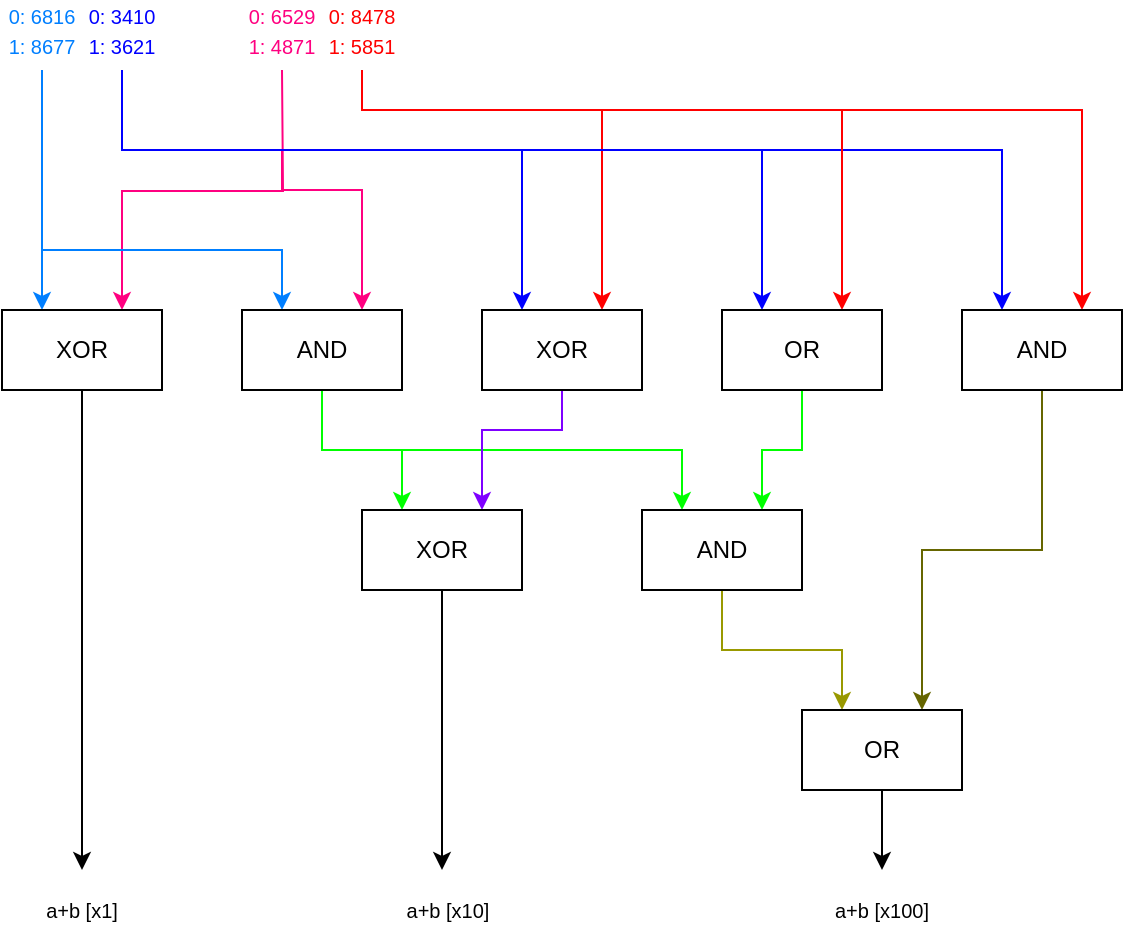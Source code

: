 <mxfile version="12.1.7" type="device" pages="1"><diagram id="WuuwLLnjCRiAGMmGinM7" name="Page-1"><mxGraphModel dx="1338" dy="802" grid="1" gridSize="10" guides="1" tooltips="1" connect="1" arrows="1" fold="1" page="1" pageScale="1" pageWidth="827" pageHeight="1169" math="0" shadow="0"><root><mxCell id="0"/><mxCell id="1" parent="0"/><mxCell id="PWWak4NnMROOgJ6OoT9I-2" style="edgeStyle=orthogonalEdgeStyle;rounded=0;orthogonalLoop=1;jettySize=auto;html=1;exitX=0.25;exitY=0;exitDx=0;exitDy=0;endArrow=none;endFill=0;startArrow=classic;startFill=1;strokeColor=#007FFF;" parent="1" source="PWWak4NnMROOgJ6OoT9I-1" edge="1"><mxGeometry relative="1" as="geometry"><mxPoint x="180" y="120" as="targetPoint"/></mxGeometry></mxCell><mxCell id="PWWak4NnMROOgJ6OoT9I-3" style="edgeStyle=orthogonalEdgeStyle;rounded=0;orthogonalLoop=1;jettySize=auto;html=1;exitX=0.75;exitY=0;exitDx=0;exitDy=0;startArrow=classic;startFill=1;endArrow=none;endFill=0;strokeColor=#FF0080;" parent="1" source="PWWak4NnMROOgJ6OoT9I-1" edge="1"><mxGeometry relative="1" as="geometry"><mxPoint x="300" y="80" as="targetPoint"/></mxGeometry></mxCell><mxCell id="PWWak4NnMROOgJ6OoT9I-29" style="edgeStyle=orthogonalEdgeStyle;rounded=0;orthogonalLoop=1;jettySize=auto;html=1;exitX=0.5;exitY=1;exitDx=0;exitDy=0;startArrow=none;startFill=0;endArrow=classic;endFill=1;strokeColor=#000000;" parent="1" source="PWWak4NnMROOgJ6OoT9I-1" edge="1"><mxGeometry relative="1" as="geometry"><mxPoint x="200" y="480" as="targetPoint"/></mxGeometry></mxCell><mxCell id="PWWak4NnMROOgJ6OoT9I-1" value="XOR" style="rounded=0;whiteSpace=wrap;html=1;" parent="1" vertex="1"><mxGeometry x="160" y="200" width="80" height="40" as="geometry"/></mxCell><mxCell id="PWWak4NnMROOgJ6OoT9I-6" style="edgeStyle=orthogonalEdgeStyle;rounded=0;orthogonalLoop=1;jettySize=auto;html=1;exitX=0.25;exitY=0;exitDx=0;exitDy=0;startArrow=classic;startFill=1;endArrow=none;endFill=0;strokeColor=#007FFF;" parent="1" source="PWWak4NnMROOgJ6OoT9I-5" edge="1"><mxGeometry relative="1" as="geometry"><mxPoint x="180" y="80" as="targetPoint"/><Array as="points"><mxPoint x="300" y="170"/><mxPoint x="180" y="170"/></Array></mxGeometry></mxCell><mxCell id="PWWak4NnMROOgJ6OoT9I-7" style="edgeStyle=orthogonalEdgeStyle;rounded=0;orthogonalLoop=1;jettySize=auto;html=1;exitX=0.75;exitY=0;exitDx=0;exitDy=0;startArrow=classic;startFill=1;endArrow=none;endFill=0;strokeColor=#FF0080;" parent="1" source="PWWak4NnMROOgJ6OoT9I-5" edge="1"><mxGeometry relative="1" as="geometry"><mxPoint x="300" y="120" as="targetPoint"/><Array as="points"><mxPoint x="340" y="140"/><mxPoint x="300" y="140"/></Array></mxGeometry></mxCell><mxCell id="PWWak4NnMROOgJ6OoT9I-13" style="edgeStyle=orthogonalEdgeStyle;rounded=0;orthogonalLoop=1;jettySize=auto;html=1;exitX=0.5;exitY=1;exitDx=0;exitDy=0;entryX=0.25;entryY=0;entryDx=0;entryDy=0;startArrow=none;startFill=0;endArrow=classic;endFill=1;strokeColor=#00FF00;" parent="1" source="PWWak4NnMROOgJ6OoT9I-5" target="PWWak4NnMROOgJ6OoT9I-12" edge="1"><mxGeometry relative="1" as="geometry"/></mxCell><mxCell id="PWWak4NnMROOgJ6OoT9I-20" style="edgeStyle=orthogonalEdgeStyle;rounded=0;orthogonalLoop=1;jettySize=auto;html=1;exitX=0.5;exitY=1;exitDx=0;exitDy=0;entryX=0.25;entryY=0;entryDx=0;entryDy=0;startArrow=none;startFill=0;endArrow=classic;endFill=1;strokeColor=#00FF00;" parent="1" source="PWWak4NnMROOgJ6OoT9I-5" target="PWWak4NnMROOgJ6OoT9I-19" edge="1"><mxGeometry relative="1" as="geometry"/></mxCell><mxCell id="PWWak4NnMROOgJ6OoT9I-5" value="AND" style="rounded=0;whiteSpace=wrap;html=1;" parent="1" vertex="1"><mxGeometry x="280" y="200" width="80" height="40" as="geometry"/></mxCell><mxCell id="PWWak4NnMROOgJ6OoT9I-10" style="edgeStyle=orthogonalEdgeStyle;rounded=0;orthogonalLoop=1;jettySize=auto;html=1;exitX=0.25;exitY=0;exitDx=0;exitDy=0;startArrow=classic;startFill=1;endArrow=none;endFill=0;strokeColor=#0000FF;" parent="1" source="PWWak4NnMROOgJ6OoT9I-9" edge="1"><mxGeometry relative="1" as="geometry"><mxPoint x="220" y="80" as="targetPoint"/><Array as="points"><mxPoint x="420" y="120"/><mxPoint x="220" y="120"/><mxPoint x="220" y="80"/></Array></mxGeometry></mxCell><mxCell id="PWWak4NnMROOgJ6OoT9I-11" style="edgeStyle=orthogonalEdgeStyle;rounded=0;orthogonalLoop=1;jettySize=auto;html=1;exitX=0.75;exitY=0;exitDx=0;exitDy=0;startArrow=classic;startFill=1;endArrow=none;endFill=0;strokeColor=#FF0000;" parent="1" source="PWWak4NnMROOgJ6OoT9I-9" edge="1"><mxGeometry relative="1" as="geometry"><mxPoint x="340" y="80" as="targetPoint"/><Array as="points"><mxPoint x="460" y="100"/><mxPoint x="340" y="100"/></Array></mxGeometry></mxCell><mxCell id="PWWak4NnMROOgJ6OoT9I-14" style="edgeStyle=orthogonalEdgeStyle;rounded=0;orthogonalLoop=1;jettySize=auto;html=1;exitX=0.5;exitY=1;exitDx=0;exitDy=0;entryX=0.75;entryY=0;entryDx=0;entryDy=0;startArrow=none;startFill=0;endArrow=classic;endFill=1;strokeColor=#7F00FF;" parent="1" source="PWWak4NnMROOgJ6OoT9I-9" target="PWWak4NnMROOgJ6OoT9I-12" edge="1"><mxGeometry relative="1" as="geometry"><Array as="points"><mxPoint x="440" y="260"/><mxPoint x="400" y="260"/></Array></mxGeometry></mxCell><mxCell id="PWWak4NnMROOgJ6OoT9I-9" value="XOR" style="rounded=0;whiteSpace=wrap;html=1;" parent="1" vertex="1"><mxGeometry x="400" y="200" width="80" height="40" as="geometry"/></mxCell><mxCell id="PWWak4NnMROOgJ6OoT9I-30" style="edgeStyle=orthogonalEdgeStyle;rounded=0;orthogonalLoop=1;jettySize=auto;html=1;exitX=0.5;exitY=1;exitDx=0;exitDy=0;startArrow=none;startFill=0;endArrow=classic;endFill=1;strokeColor=#000000;" parent="1" source="PWWak4NnMROOgJ6OoT9I-12" edge="1"><mxGeometry relative="1" as="geometry"><mxPoint x="380" y="480" as="targetPoint"/></mxGeometry></mxCell><mxCell id="PWWak4NnMROOgJ6OoT9I-12" value="XOR" style="rounded=0;whiteSpace=wrap;html=1;" parent="1" vertex="1"><mxGeometry x="340" y="300" width="80" height="40" as="geometry"/></mxCell><mxCell id="PWWak4NnMROOgJ6OoT9I-23" style="edgeStyle=orthogonalEdgeStyle;rounded=0;orthogonalLoop=1;jettySize=auto;html=1;exitX=0.25;exitY=0;exitDx=0;exitDy=0;startArrow=classic;startFill=1;endArrow=none;endFill=0;strokeColor=#0000FF;" parent="1" source="PWWak4NnMROOgJ6OoT9I-17" edge="1"><mxGeometry relative="1" as="geometry"><mxPoint x="220" y="80" as="targetPoint"/><Array as="points"><mxPoint x="660" y="120"/><mxPoint x="220" y="120"/></Array></mxGeometry></mxCell><mxCell id="PWWak4NnMROOgJ6OoT9I-24" style="edgeStyle=orthogonalEdgeStyle;rounded=0;orthogonalLoop=1;jettySize=auto;html=1;exitX=0.75;exitY=0;exitDx=0;exitDy=0;startArrow=classic;startFill=1;endArrow=none;endFill=0;strokeColor=#FF0000;" parent="1" source="PWWak4NnMROOgJ6OoT9I-17" edge="1"><mxGeometry relative="1" as="geometry"><mxPoint x="340" y="80" as="targetPoint"/><Array as="points"><mxPoint x="700" y="100"/><mxPoint x="340" y="100"/></Array></mxGeometry></mxCell><mxCell id="PWWak4NnMROOgJ6OoT9I-28" style="edgeStyle=orthogonalEdgeStyle;rounded=0;orthogonalLoop=1;jettySize=auto;html=1;exitX=0.5;exitY=1;exitDx=0;exitDy=0;entryX=0.75;entryY=0;entryDx=0;entryDy=0;startArrow=none;startFill=0;endArrow=classic;endFill=1;strokeColor=#666600;" parent="1" source="PWWak4NnMROOgJ6OoT9I-17" target="PWWak4NnMROOgJ6OoT9I-25" edge="1"><mxGeometry relative="1" as="geometry"/></mxCell><mxCell id="PWWak4NnMROOgJ6OoT9I-17" value="AND" style="rounded=0;whiteSpace=wrap;html=1;" parent="1" vertex="1"><mxGeometry x="640" y="200" width="80" height="40" as="geometry"/></mxCell><mxCell id="PWWak4NnMROOgJ6OoT9I-21" style="edgeStyle=orthogonalEdgeStyle;rounded=0;orthogonalLoop=1;jettySize=auto;html=1;exitX=0.25;exitY=0;exitDx=0;exitDy=0;startArrow=classic;startFill=1;endArrow=none;endFill=0;strokeColor=#0000FF;" parent="1" source="PWWak4NnMROOgJ6OoT9I-18" edge="1"><mxGeometry relative="1" as="geometry"><mxPoint x="220" y="80" as="targetPoint"/><Array as="points"><mxPoint x="540" y="120"/><mxPoint x="220" y="120"/></Array></mxGeometry></mxCell><mxCell id="PWWak4NnMROOgJ6OoT9I-22" style="edgeStyle=orthogonalEdgeStyle;rounded=0;orthogonalLoop=1;jettySize=auto;html=1;exitX=0.75;exitY=0;exitDx=0;exitDy=0;startArrow=classic;startFill=1;endArrow=none;endFill=0;strokeColor=#FF0000;" parent="1" source="PWWak4NnMROOgJ6OoT9I-18" edge="1"><mxGeometry relative="1" as="geometry"><mxPoint x="340" y="80" as="targetPoint"/><Array as="points"><mxPoint x="580" y="100"/><mxPoint x="340" y="100"/></Array></mxGeometry></mxCell><mxCell id="PWWak4NnMROOgJ6OoT9I-26" style="edgeStyle=orthogonalEdgeStyle;rounded=0;orthogonalLoop=1;jettySize=auto;html=1;exitX=0.5;exitY=1;exitDx=0;exitDy=0;entryX=0.75;entryY=0;entryDx=0;entryDy=0;startArrow=none;startFill=0;endArrow=classic;endFill=1;strokeColor=#00FF00;" parent="1" source="PWWak4NnMROOgJ6OoT9I-18" target="PWWak4NnMROOgJ6OoT9I-19" edge="1"><mxGeometry relative="1" as="geometry"/></mxCell><mxCell id="PWWak4NnMROOgJ6OoT9I-18" value="OR" style="rounded=0;whiteSpace=wrap;html=1;" parent="1" vertex="1"><mxGeometry x="520" y="200" width="80" height="40" as="geometry"/></mxCell><mxCell id="PWWak4NnMROOgJ6OoT9I-27" style="edgeStyle=orthogonalEdgeStyle;rounded=0;orthogonalLoop=1;jettySize=auto;html=1;exitX=0.5;exitY=1;exitDx=0;exitDy=0;entryX=0.25;entryY=0;entryDx=0;entryDy=0;startArrow=none;startFill=0;endArrow=classic;endFill=1;strokeColor=#999900;" parent="1" source="PWWak4NnMROOgJ6OoT9I-19" target="PWWak4NnMROOgJ6OoT9I-25" edge="1"><mxGeometry relative="1" as="geometry"/></mxCell><mxCell id="PWWak4NnMROOgJ6OoT9I-19" value="AND" style="rounded=0;whiteSpace=wrap;html=1;" parent="1" vertex="1"><mxGeometry x="480" y="300" width="80" height="40" as="geometry"/></mxCell><mxCell id="PWWak4NnMROOgJ6OoT9I-31" style="edgeStyle=orthogonalEdgeStyle;rounded=0;orthogonalLoop=1;jettySize=auto;html=1;exitX=0.5;exitY=1;exitDx=0;exitDy=0;startArrow=none;startFill=0;endArrow=classic;endFill=1;strokeColor=#000000;" parent="1" source="PWWak4NnMROOgJ6OoT9I-25" edge="1"><mxGeometry relative="1" as="geometry"><mxPoint x="600" y="480" as="targetPoint"/></mxGeometry></mxCell><mxCell id="PWWak4NnMROOgJ6OoT9I-25" value="OR" style="rounded=0;whiteSpace=wrap;html=1;" parent="1" vertex="1"><mxGeometry x="560" y="400" width="80" height="40" as="geometry"/></mxCell><mxCell id="PWWak4NnMROOgJ6OoT9I-32" value="&lt;font style=&quot;font-size: 10px&quot; color=&quot;#007fff&quot;&gt;0: 6816&lt;br&gt;1: 8677&lt;br&gt;&lt;/font&gt;" style="text;html=1;strokeColor=none;fillColor=none;align=center;verticalAlign=middle;whiteSpace=wrap;rounded=0;" parent="1" vertex="1"><mxGeometry x="160" y="50" width="40" height="20" as="geometry"/></mxCell><mxCell id="PWWak4NnMROOgJ6OoT9I-33" value="&lt;font style=&quot;font-size: 10px&quot; color=&quot;#0000ff&quot;&gt;0: 3410&lt;br&gt;1: 3621&lt;br&gt;&lt;/font&gt;" style="text;html=1;strokeColor=none;fillColor=none;align=center;verticalAlign=middle;whiteSpace=wrap;rounded=0;" parent="1" vertex="1"><mxGeometry x="200" y="50" width="40" height="20" as="geometry"/></mxCell><mxCell id="PWWak4NnMROOgJ6OoT9I-34" value="&lt;font style=&quot;font-size: 10px&quot; color=&quot;#ff0080&quot;&gt;0: 6529&lt;br&gt;1: 4871&lt;br&gt;&lt;/font&gt;" style="text;html=1;strokeColor=none;fillColor=none;align=center;verticalAlign=middle;whiteSpace=wrap;rounded=0;" parent="1" vertex="1"><mxGeometry x="280" y="50" width="40" height="20" as="geometry"/></mxCell><mxCell id="PWWak4NnMROOgJ6OoT9I-35" value="&lt;font style=&quot;font-size: 10px&quot; color=&quot;#ff0000&quot;&gt;0: 8478&lt;br&gt;1: 5851&lt;br&gt;&lt;/font&gt;" style="text;html=1;strokeColor=none;fillColor=none;align=center;verticalAlign=middle;whiteSpace=wrap;rounded=0;" parent="1" vertex="1"><mxGeometry x="320" y="50" width="40" height="20" as="geometry"/></mxCell><mxCell id="PWWak4NnMROOgJ6OoT9I-36" value="&lt;font style=&quot;font-size: 10px&quot;&gt;a+b [x1]&lt;/font&gt;" style="text;html=1;strokeColor=none;fillColor=none;align=center;verticalAlign=middle;whiteSpace=wrap;rounded=0;" parent="1" vertex="1"><mxGeometry x="180" y="490" width="40" height="20" as="geometry"/></mxCell><mxCell id="PWWak4NnMROOgJ6OoT9I-37" value="&lt;font style=&quot;font-size: 10px&quot;&gt;a+b [x10]&lt;/font&gt;" style="text;html=1;strokeColor=none;fillColor=none;align=center;verticalAlign=middle;whiteSpace=wrap;rounded=0;" parent="1" vertex="1"><mxGeometry x="353" y="490" width="60" height="20" as="geometry"/></mxCell><mxCell id="PWWak4NnMROOgJ6OoT9I-38" value="&lt;font style=&quot;font-size: 10px&quot;&gt;a+b [x100]&lt;/font&gt;" style="text;html=1;strokeColor=none;fillColor=none;align=center;verticalAlign=middle;whiteSpace=wrap;rounded=0;" parent="1" vertex="1"><mxGeometry x="570" y="490" width="60" height="20" as="geometry"/></mxCell></root></mxGraphModel></diagram></mxfile>